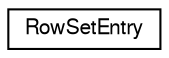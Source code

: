 digraph "Graphical Class Hierarchy"
{
  edge [fontname="FreeSans",fontsize="10",labelfontname="FreeSans",labelfontsize="10"];
  node [fontname="FreeSans",fontsize="10",shape=record];
  rankdir="LR";
  Node0 [label="RowSetEntry",height=0.2,width=0.4,color="black", fillcolor="white", style="filled",URL="$structRowSetEntry.html"];
}
